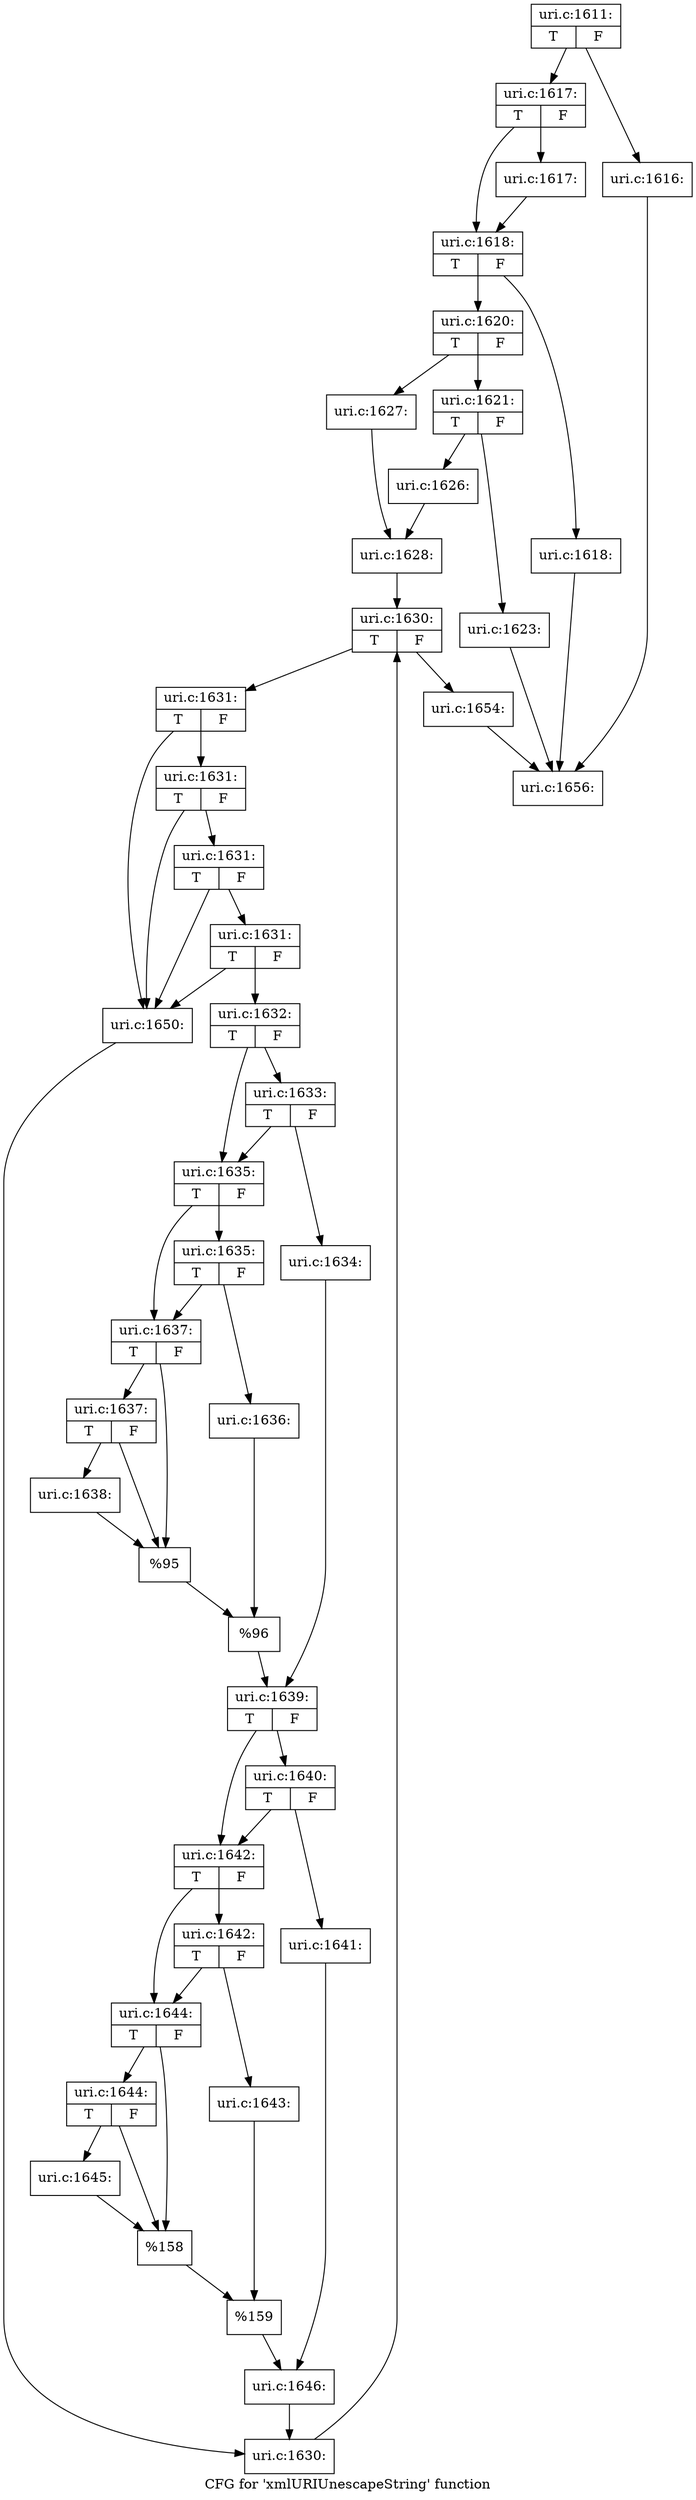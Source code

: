digraph "CFG for 'xmlURIUnescapeString' function" {
	label="CFG for 'xmlURIUnescapeString' function";

	Node0x4845e90 [shape=record,label="{uri.c:1611:|{<s0>T|<s1>F}}"];
	Node0x4845e90 -> Node0x479a0b0;
	Node0x4845e90 -> Node0x479a100;
	Node0x479a0b0 [shape=record,label="{uri.c:1616:}"];
	Node0x479a0b0 -> Node0x4841730;
	Node0x479a100 [shape=record,label="{uri.c:1617:|{<s0>T|<s1>F}}"];
	Node0x479a100 -> Node0x482dcc0;
	Node0x479a100 -> Node0x482dd10;
	Node0x482dcc0 [shape=record,label="{uri.c:1617:}"];
	Node0x482dcc0 -> Node0x482dd10;
	Node0x482dd10 [shape=record,label="{uri.c:1618:|{<s0>T|<s1>F}}"];
	Node0x482dd10 -> Node0x485b680;
	Node0x482dd10 -> Node0x485b9b0;
	Node0x485b680 [shape=record,label="{uri.c:1618:}"];
	Node0x485b680 -> Node0x4841730;
	Node0x485b9b0 [shape=record,label="{uri.c:1620:|{<s0>T|<s1>F}}"];
	Node0x485b9b0 -> Node0x485be10;
	Node0x485b9b0 -> Node0x485beb0;
	Node0x485be10 [shape=record,label="{uri.c:1621:|{<s0>T|<s1>F}}"];
	Node0x485be10 -> Node0x47fd450;
	Node0x485be10 -> Node0x4801920;
	Node0x47fd450 [shape=record,label="{uri.c:1623:}"];
	Node0x47fd450 -> Node0x4841730;
	Node0x4801920 [shape=record,label="{uri.c:1626:}"];
	Node0x4801920 -> Node0x485be60;
	Node0x485beb0 [shape=record,label="{uri.c:1627:}"];
	Node0x485beb0 -> Node0x485be60;
	Node0x485be60 [shape=record,label="{uri.c:1628:}"];
	Node0x485be60 -> Node0x485cfe0;
	Node0x485cfe0 [shape=record,label="{uri.c:1630:|{<s0>T|<s1>F}}"];
	Node0x485cfe0 -> Node0x485d3a0;
	Node0x485cfe0 -> Node0x485d200;
	Node0x485d3a0 [shape=record,label="{uri.c:1631:|{<s0>T|<s1>F}}"];
	Node0x485d3a0 -> Node0x485d780;
	Node0x485d3a0 -> Node0x485d630;
	Node0x485d780 [shape=record,label="{uri.c:1631:|{<s0>T|<s1>F}}"];
	Node0x485d780 -> Node0x485d700;
	Node0x485d780 -> Node0x485d630;
	Node0x485d700 [shape=record,label="{uri.c:1631:|{<s0>T|<s1>F}}"];
	Node0x485d700 -> Node0x485d680;
	Node0x485d700 -> Node0x485d630;
	Node0x485d680 [shape=record,label="{uri.c:1631:|{<s0>T|<s1>F}}"];
	Node0x485d680 -> Node0x485d590;
	Node0x485d680 -> Node0x485d630;
	Node0x485d590 [shape=record,label="{uri.c:1632:|{<s0>T|<s1>F}}"];
	Node0x485d590 -> Node0x485ef20;
	Node0x485d590 -> Node0x485eed0;
	Node0x485ef20 [shape=record,label="{uri.c:1633:|{<s0>T|<s1>F}}"];
	Node0x485ef20 -> Node0x485ee30;
	Node0x485ef20 -> Node0x485eed0;
	Node0x485ee30 [shape=record,label="{uri.c:1634:}"];
	Node0x485ee30 -> Node0x485ee80;
	Node0x485eed0 [shape=record,label="{uri.c:1635:|{<s0>T|<s1>F}}"];
	Node0x485eed0 -> Node0x485fa10;
	Node0x485eed0 -> Node0x485f9c0;
	Node0x485fa10 [shape=record,label="{uri.c:1635:|{<s0>T|<s1>F}}"];
	Node0x485fa10 -> Node0x485f920;
	Node0x485fa10 -> Node0x485f9c0;
	Node0x485f920 [shape=record,label="{uri.c:1636:}"];
	Node0x485f920 -> Node0x485f970;
	Node0x485f9c0 [shape=record,label="{uri.c:1637:|{<s0>T|<s1>F}}"];
	Node0x485f9c0 -> Node0x4860710;
	Node0x485f9c0 -> Node0x48606c0;
	Node0x4860710 [shape=record,label="{uri.c:1637:|{<s0>T|<s1>F}}"];
	Node0x4860710 -> Node0x4860670;
	Node0x4860710 -> Node0x48606c0;
	Node0x4860670 [shape=record,label="{uri.c:1638:}"];
	Node0x4860670 -> Node0x48606c0;
	Node0x48606c0 [shape=record,label="{%95}"];
	Node0x48606c0 -> Node0x485f970;
	Node0x485f970 [shape=record,label="{%96}"];
	Node0x485f970 -> Node0x485ee80;
	Node0x485ee80 [shape=record,label="{uri.c:1639:|{<s0>T|<s1>F}}"];
	Node0x485ee80 -> Node0x4861810;
	Node0x485ee80 -> Node0x48617c0;
	Node0x4861810 [shape=record,label="{uri.c:1640:|{<s0>T|<s1>F}}"];
	Node0x4861810 -> Node0x4861720;
	Node0x4861810 -> Node0x48617c0;
	Node0x4861720 [shape=record,label="{uri.c:1641:}"];
	Node0x4861720 -> Node0x4861770;
	Node0x48617c0 [shape=record,label="{uri.c:1642:|{<s0>T|<s1>F}}"];
	Node0x48617c0 -> Node0x4862790;
	Node0x48617c0 -> Node0x4862740;
	Node0x4862790 [shape=record,label="{uri.c:1642:|{<s0>T|<s1>F}}"];
	Node0x4862790 -> Node0x48626a0;
	Node0x4862790 -> Node0x4862740;
	Node0x48626a0 [shape=record,label="{uri.c:1643:}"];
	Node0x48626a0 -> Node0x48626f0;
	Node0x4862740 [shape=record,label="{uri.c:1644:|{<s0>T|<s1>F}}"];
	Node0x4862740 -> Node0x48637a0;
	Node0x4862740 -> Node0x4863750;
	Node0x48637a0 [shape=record,label="{uri.c:1644:|{<s0>T|<s1>F}}"];
	Node0x48637a0 -> Node0x4863700;
	Node0x48637a0 -> Node0x4863750;
	Node0x4863700 [shape=record,label="{uri.c:1645:}"];
	Node0x4863700 -> Node0x4863750;
	Node0x4863750 [shape=record,label="{%158}"];
	Node0x4863750 -> Node0x48626f0;
	Node0x48626f0 [shape=record,label="{%159}"];
	Node0x48626f0 -> Node0x4861770;
	Node0x4861770 [shape=record,label="{uri.c:1646:}"];
	Node0x4861770 -> Node0x485d5e0;
	Node0x485d630 [shape=record,label="{uri.c:1650:}"];
	Node0x485d630 -> Node0x485d5e0;
	Node0x485d5e0 [shape=record,label="{uri.c:1630:}"];
	Node0x485d5e0 -> Node0x485cfe0;
	Node0x485d200 [shape=record,label="{uri.c:1654:}"];
	Node0x485d200 -> Node0x4841730;
	Node0x4841730 [shape=record,label="{uri.c:1656:}"];
}
